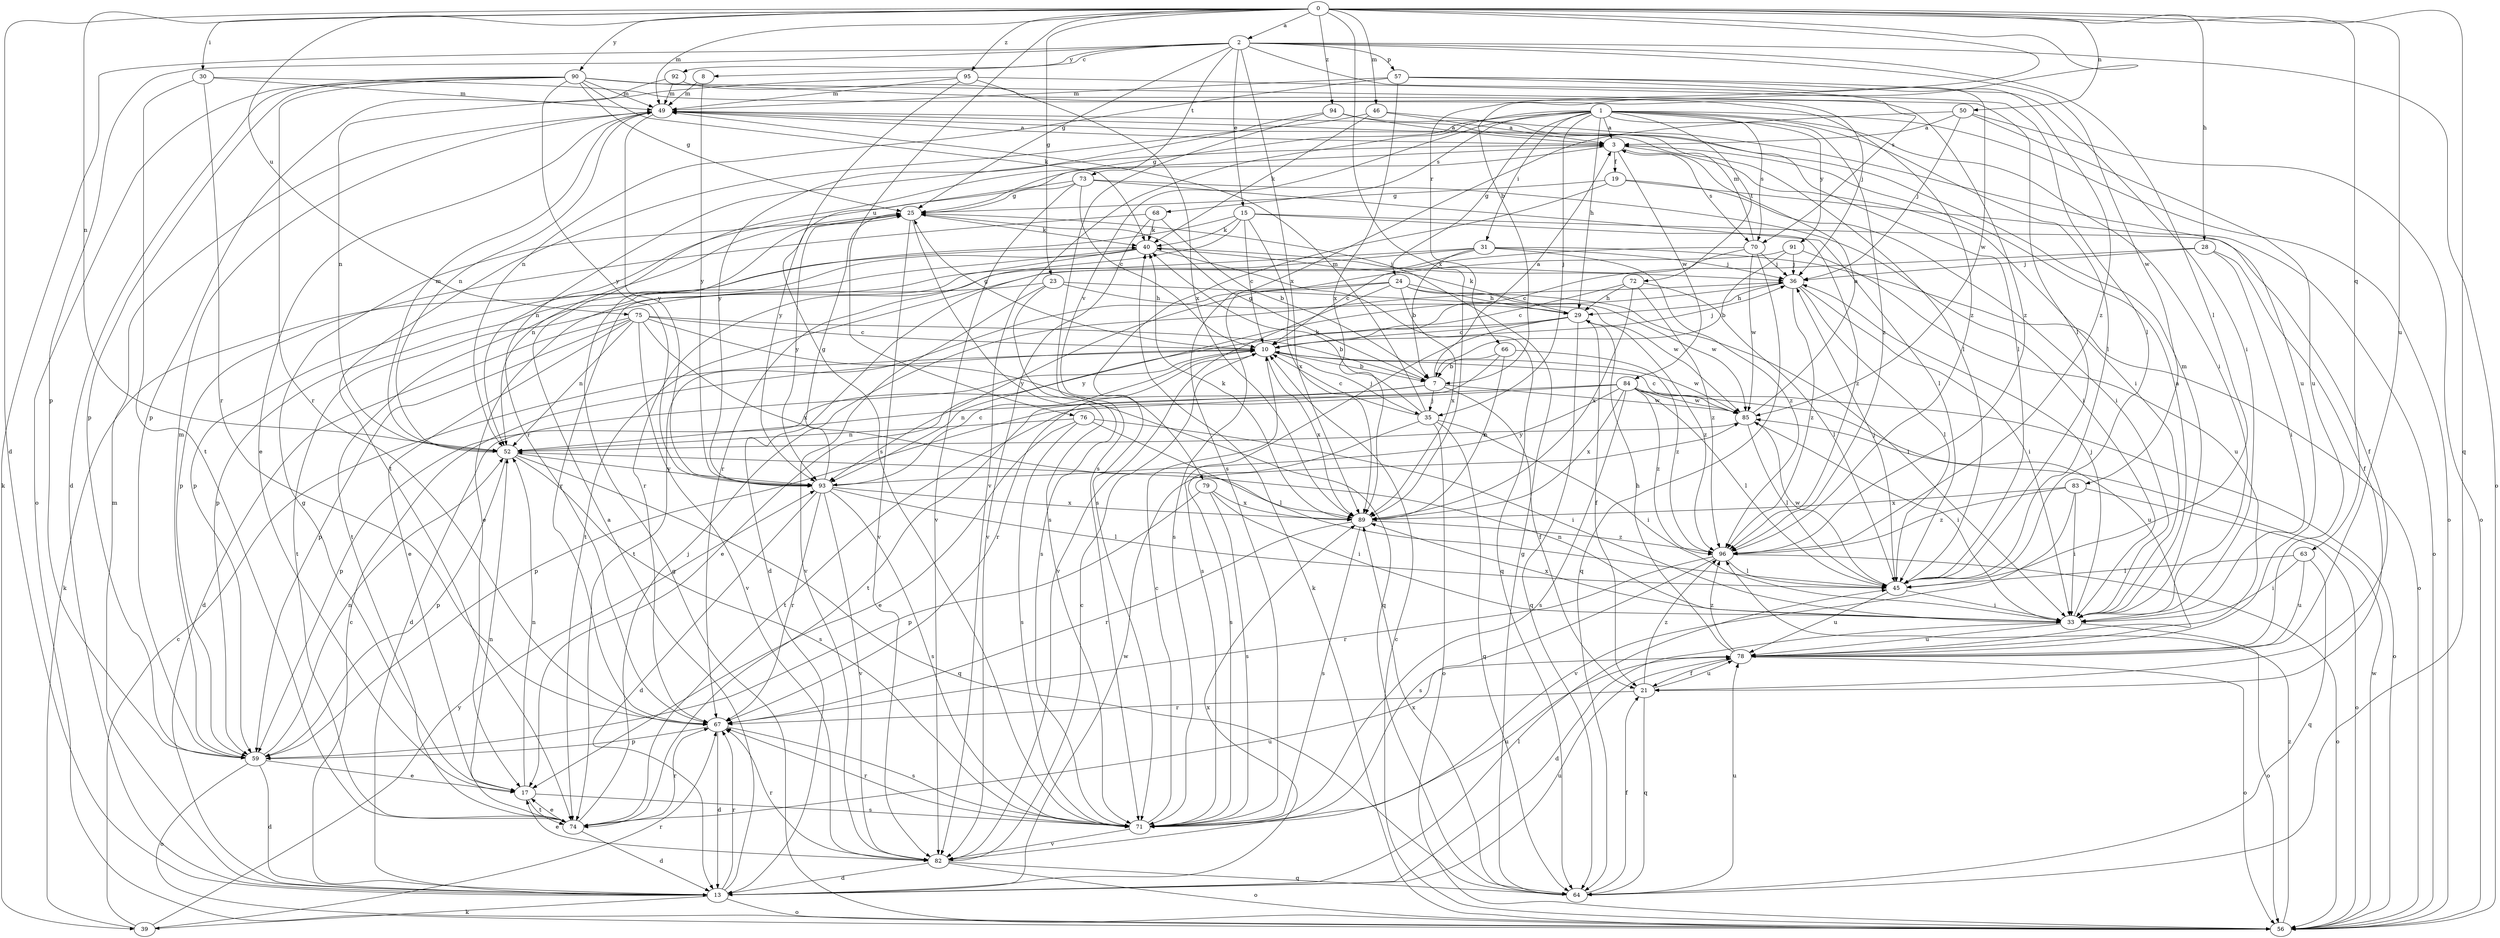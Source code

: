 strict digraph  {
0;
1;
2;
3;
7;
8;
10;
13;
15;
17;
19;
21;
23;
24;
25;
28;
29;
30;
31;
33;
35;
36;
39;
40;
45;
46;
49;
50;
52;
56;
57;
59;
63;
64;
66;
67;
68;
70;
71;
72;
73;
74;
75;
76;
78;
79;
82;
83;
84;
85;
89;
90;
91;
92;
93;
94;
95;
96;
0 -> 2  [label=a];
0 -> 7  [label=b];
0 -> 13  [label=d];
0 -> 23  [label=g];
0 -> 28  [label=h];
0 -> 30  [label=i];
0 -> 46  [label=m];
0 -> 49  [label=m];
0 -> 50  [label=n];
0 -> 52  [label=n];
0 -> 63  [label=q];
0 -> 64  [label=q];
0 -> 66  [label=r];
0 -> 75  [label=u];
0 -> 76  [label=u];
0 -> 78  [label=u];
0 -> 89  [label=x];
0 -> 90  [label=y];
0 -> 94  [label=z];
0 -> 95  [label=z];
1 -> 3  [label=a];
1 -> 24  [label=g];
1 -> 25  [label=g];
1 -> 29  [label=h];
1 -> 31  [label=i];
1 -> 33  [label=i];
1 -> 35  [label=j];
1 -> 45  [label=l];
1 -> 56  [label=o];
1 -> 68  [label=s];
1 -> 70  [label=s];
1 -> 72  [label=t];
1 -> 79  [label=v];
1 -> 82  [label=v];
1 -> 91  [label=y];
1 -> 96  [label=z];
2 -> 8  [label=c];
2 -> 15  [label=e];
2 -> 25  [label=g];
2 -> 39  [label=k];
2 -> 45  [label=l];
2 -> 56  [label=o];
2 -> 57  [label=p];
2 -> 59  [label=p];
2 -> 70  [label=s];
2 -> 73  [label=t];
2 -> 83  [label=w];
2 -> 89  [label=x];
2 -> 92  [label=y];
3 -> 19  [label=f];
3 -> 33  [label=i];
3 -> 67  [label=r];
3 -> 70  [label=s];
3 -> 84  [label=w];
3 -> 93  [label=y];
7 -> 3  [label=a];
7 -> 21  [label=f];
7 -> 25  [label=g];
7 -> 35  [label=j];
7 -> 52  [label=n];
7 -> 59  [label=p];
7 -> 85  [label=w];
8 -> 49  [label=m];
8 -> 93  [label=y];
10 -> 7  [label=b];
10 -> 13  [label=d];
10 -> 25  [label=g];
10 -> 35  [label=j];
10 -> 36  [label=j];
10 -> 67  [label=r];
10 -> 85  [label=w];
10 -> 89  [label=x];
13 -> 3  [label=a];
13 -> 10  [label=c];
13 -> 39  [label=k];
13 -> 45  [label=l];
13 -> 49  [label=m];
13 -> 56  [label=o];
13 -> 67  [label=r];
13 -> 78  [label=u];
13 -> 85  [label=w];
13 -> 89  [label=x];
15 -> 10  [label=c];
15 -> 21  [label=f];
15 -> 40  [label=k];
15 -> 59  [label=p];
15 -> 67  [label=r];
15 -> 89  [label=x];
15 -> 96  [label=z];
17 -> 25  [label=g];
17 -> 52  [label=n];
17 -> 71  [label=s];
17 -> 74  [label=t];
19 -> 25  [label=g];
19 -> 33  [label=i];
19 -> 56  [label=o];
19 -> 71  [label=s];
21 -> 64  [label=q];
21 -> 67  [label=r];
21 -> 78  [label=u];
21 -> 96  [label=z];
23 -> 29  [label=h];
23 -> 71  [label=s];
23 -> 74  [label=t];
23 -> 82  [label=v];
23 -> 85  [label=w];
24 -> 29  [label=h];
24 -> 33  [label=i];
24 -> 74  [label=t];
24 -> 82  [label=v];
24 -> 85  [label=w];
24 -> 89  [label=x];
24 -> 93  [label=y];
25 -> 40  [label=k];
25 -> 52  [label=n];
25 -> 71  [label=s];
25 -> 82  [label=v];
25 -> 93  [label=y];
28 -> 10  [label=c];
28 -> 21  [label=f];
28 -> 33  [label=i];
28 -> 36  [label=j];
29 -> 10  [label=c];
29 -> 17  [label=e];
29 -> 21  [label=f];
29 -> 40  [label=k];
29 -> 64  [label=q];
29 -> 71  [label=s];
29 -> 96  [label=z];
30 -> 36  [label=j];
30 -> 49  [label=m];
30 -> 67  [label=r];
30 -> 74  [label=t];
31 -> 7  [label=b];
31 -> 13  [label=d];
31 -> 17  [label=e];
31 -> 36  [label=j];
31 -> 56  [label=o];
31 -> 67  [label=r];
31 -> 96  [label=z];
33 -> 3  [label=a];
33 -> 13  [label=d];
33 -> 36  [label=j];
33 -> 49  [label=m];
33 -> 52  [label=n];
33 -> 56  [label=o];
33 -> 78  [label=u];
33 -> 89  [label=x];
35 -> 10  [label=c];
35 -> 33  [label=i];
35 -> 40  [label=k];
35 -> 49  [label=m];
35 -> 56  [label=o];
35 -> 64  [label=q];
35 -> 71  [label=s];
36 -> 29  [label=h];
36 -> 33  [label=i];
36 -> 45  [label=l];
36 -> 93  [label=y];
36 -> 96  [label=z];
39 -> 10  [label=c];
39 -> 40  [label=k];
39 -> 67  [label=r];
39 -> 93  [label=y];
40 -> 36  [label=j];
40 -> 59  [label=p];
40 -> 64  [label=q];
40 -> 67  [label=r];
40 -> 74  [label=t];
45 -> 33  [label=i];
45 -> 36  [label=j];
45 -> 78  [label=u];
45 -> 85  [label=w];
46 -> 3  [label=a];
46 -> 40  [label=k];
46 -> 74  [label=t];
46 -> 78  [label=u];
49 -> 3  [label=a];
49 -> 17  [label=e];
49 -> 45  [label=l];
49 -> 52  [label=n];
49 -> 93  [label=y];
50 -> 3  [label=a];
50 -> 36  [label=j];
50 -> 56  [label=o];
50 -> 71  [label=s];
50 -> 78  [label=u];
52 -> 49  [label=m];
52 -> 59  [label=p];
52 -> 64  [label=q];
52 -> 71  [label=s];
52 -> 93  [label=y];
56 -> 10  [label=c];
56 -> 25  [label=g];
56 -> 40  [label=k];
56 -> 85  [label=w];
56 -> 96  [label=z];
57 -> 33  [label=i];
57 -> 49  [label=m];
57 -> 52  [label=n];
57 -> 85  [label=w];
57 -> 89  [label=x];
57 -> 96  [label=z];
59 -> 13  [label=d];
59 -> 17  [label=e];
59 -> 49  [label=m];
59 -> 52  [label=n];
59 -> 56  [label=o];
63 -> 33  [label=i];
63 -> 45  [label=l];
63 -> 64  [label=q];
63 -> 78  [label=u];
64 -> 21  [label=f];
64 -> 25  [label=g];
64 -> 78  [label=u];
64 -> 89  [label=x];
66 -> 7  [label=b];
66 -> 74  [label=t];
66 -> 89  [label=x];
66 -> 96  [label=z];
67 -> 13  [label=d];
67 -> 59  [label=p];
67 -> 71  [label=s];
68 -> 7  [label=b];
68 -> 40  [label=k];
68 -> 59  [label=p];
68 -> 82  [label=v];
70 -> 10  [label=c];
70 -> 36  [label=j];
70 -> 49  [label=m];
70 -> 64  [label=q];
70 -> 74  [label=t];
70 -> 85  [label=w];
71 -> 10  [label=c];
71 -> 67  [label=r];
71 -> 78  [label=u];
71 -> 82  [label=v];
72 -> 10  [label=c];
72 -> 29  [label=h];
72 -> 45  [label=l];
72 -> 89  [label=x];
72 -> 96  [label=z];
73 -> 10  [label=c];
73 -> 25  [label=g];
73 -> 33  [label=i];
73 -> 45  [label=l];
73 -> 52  [label=n];
73 -> 82  [label=v];
74 -> 13  [label=d];
74 -> 17  [label=e];
74 -> 36  [label=j];
74 -> 52  [label=n];
74 -> 67  [label=r];
74 -> 78  [label=u];
75 -> 7  [label=b];
75 -> 10  [label=c];
75 -> 13  [label=d];
75 -> 17  [label=e];
75 -> 52  [label=n];
75 -> 59  [label=p];
75 -> 64  [label=q];
75 -> 82  [label=v];
75 -> 89  [label=x];
76 -> 17  [label=e];
76 -> 33  [label=i];
76 -> 45  [label=l];
76 -> 52  [label=n];
76 -> 71  [label=s];
78 -> 21  [label=f];
78 -> 29  [label=h];
78 -> 56  [label=o];
78 -> 96  [label=z];
79 -> 33  [label=i];
79 -> 59  [label=p];
79 -> 71  [label=s];
79 -> 89  [label=x];
82 -> 10  [label=c];
82 -> 13  [label=d];
82 -> 17  [label=e];
82 -> 56  [label=o];
82 -> 64  [label=q];
82 -> 67  [label=r];
83 -> 33  [label=i];
83 -> 56  [label=o];
83 -> 82  [label=v];
83 -> 89  [label=x];
83 -> 96  [label=z];
84 -> 45  [label=l];
84 -> 56  [label=o];
84 -> 59  [label=p];
84 -> 71  [label=s];
84 -> 74  [label=t];
84 -> 78  [label=u];
84 -> 85  [label=w];
84 -> 89  [label=x];
84 -> 93  [label=y];
84 -> 96  [label=z];
85 -> 3  [label=a];
85 -> 10  [label=c];
85 -> 33  [label=i];
85 -> 45  [label=l];
85 -> 52  [label=n];
89 -> 40  [label=k];
89 -> 67  [label=r];
89 -> 71  [label=s];
89 -> 96  [label=z];
90 -> 13  [label=d];
90 -> 25  [label=g];
90 -> 40  [label=k];
90 -> 45  [label=l];
90 -> 49  [label=m];
90 -> 56  [label=o];
90 -> 59  [label=p];
90 -> 67  [label=r];
90 -> 93  [label=y];
90 -> 96  [label=z];
91 -> 7  [label=b];
91 -> 36  [label=j];
91 -> 71  [label=s];
91 -> 78  [label=u];
92 -> 49  [label=m];
92 -> 59  [label=p];
92 -> 96  [label=z];
93 -> 10  [label=c];
93 -> 13  [label=d];
93 -> 25  [label=g];
93 -> 45  [label=l];
93 -> 67  [label=r];
93 -> 71  [label=s];
93 -> 82  [label=v];
93 -> 89  [label=x];
94 -> 3  [label=a];
94 -> 45  [label=l];
94 -> 71  [label=s];
94 -> 93  [label=y];
95 -> 45  [label=l];
95 -> 49  [label=m];
95 -> 52  [label=n];
95 -> 71  [label=s];
95 -> 89  [label=x];
96 -> 45  [label=l];
96 -> 56  [label=o];
96 -> 67  [label=r];
96 -> 71  [label=s];
}
